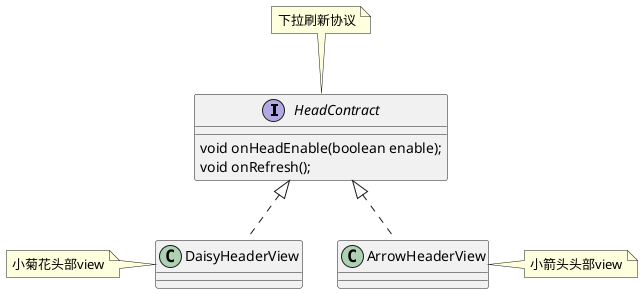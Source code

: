 @startuml
interface HeadContract{
    void onHeadEnable(boolean enable);
    void onRefresh();
}

HeadContract <|.. DaisyHeaderView
HeadContract <|.. ArrowHeaderView

note top of HeadContract:下拉刷新协议
note left of DaisyHeaderView:小菊花头部view
note right of ArrowHeaderView:小箭头头部view
@enduml